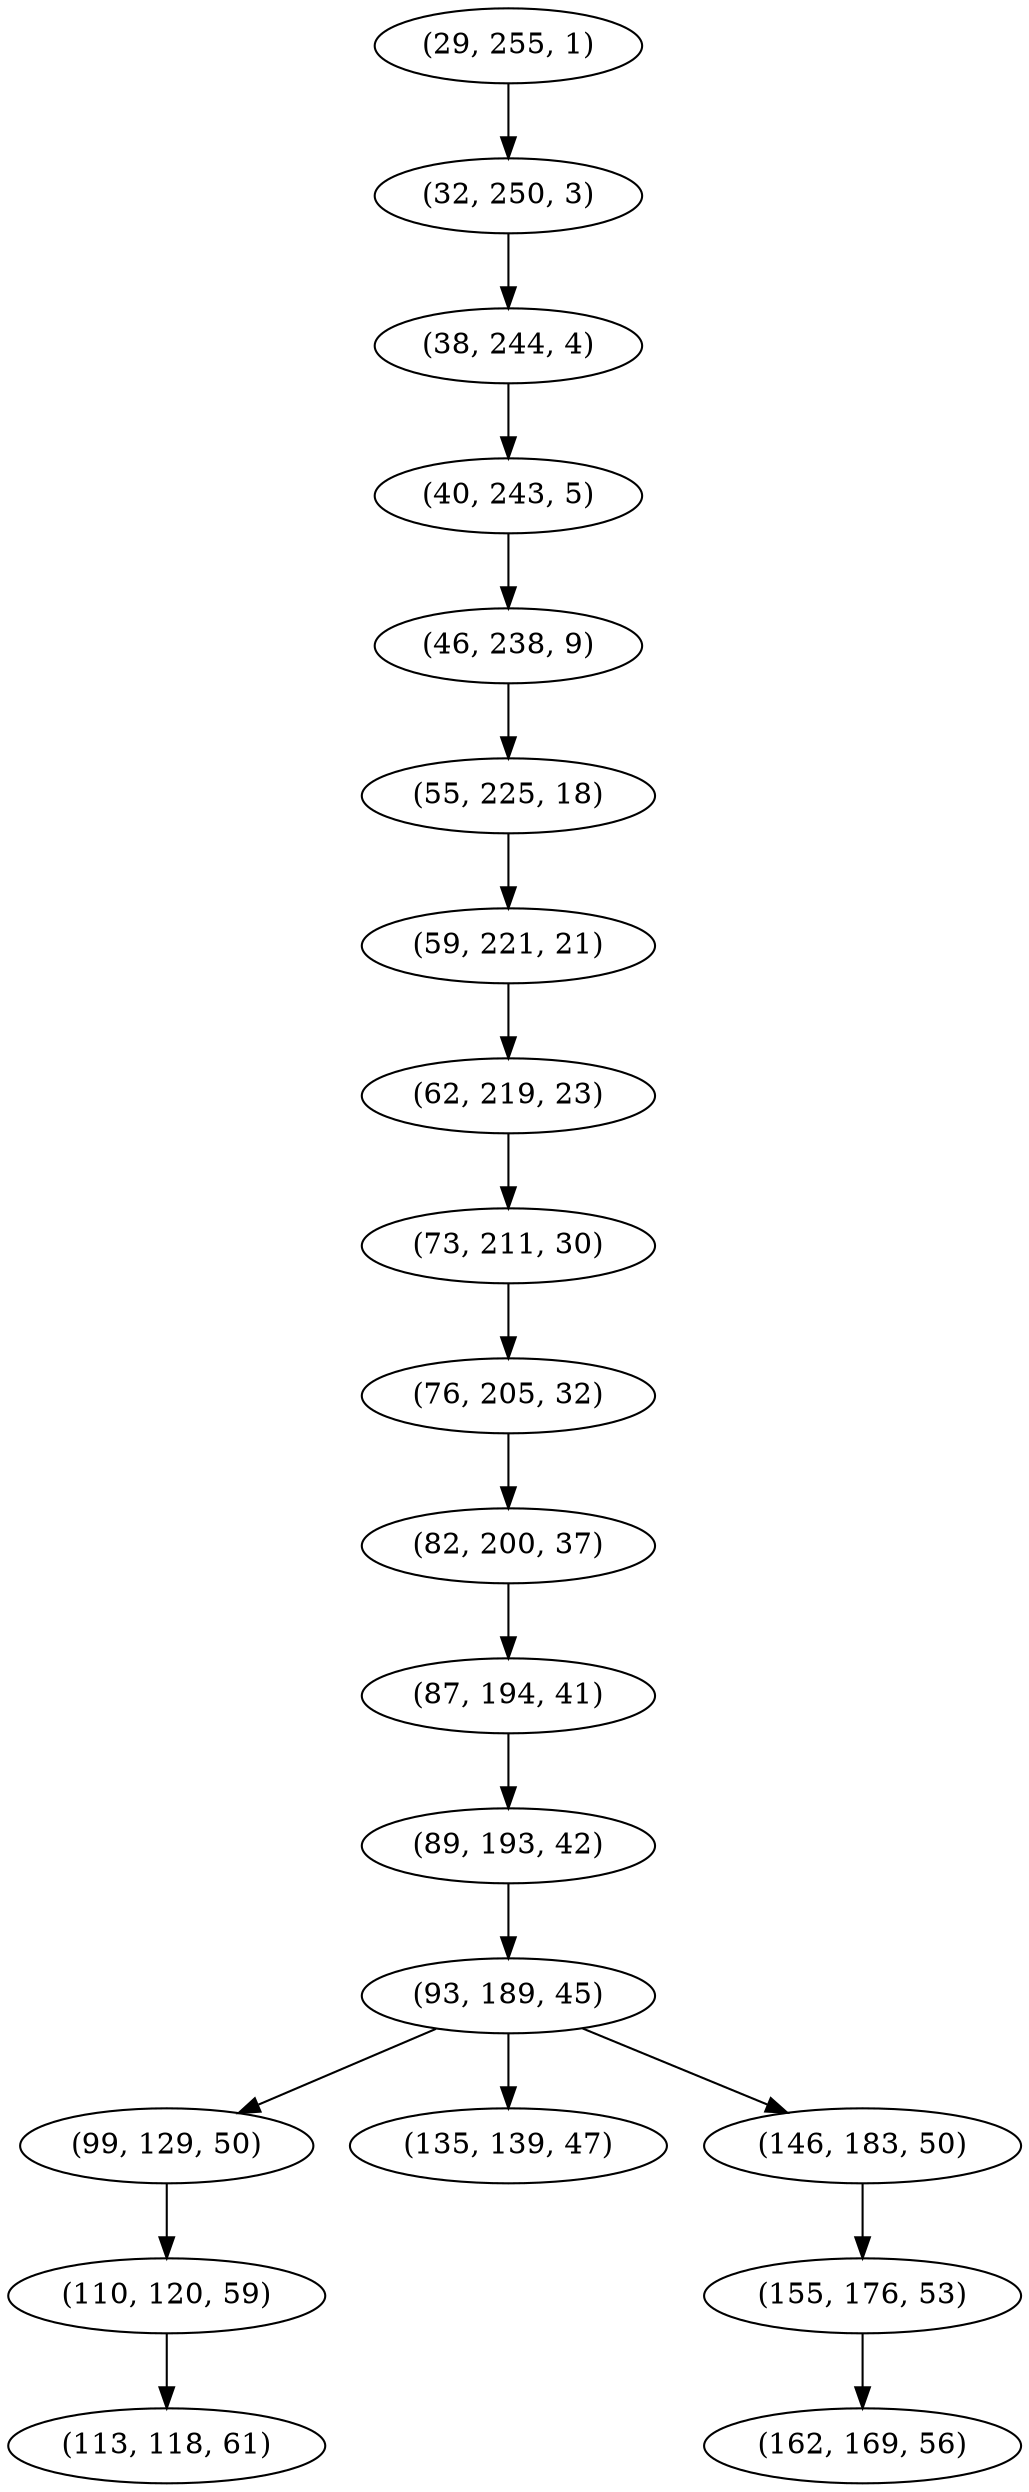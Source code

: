 digraph tree {
    "(29, 255, 1)";
    "(32, 250, 3)";
    "(38, 244, 4)";
    "(40, 243, 5)";
    "(46, 238, 9)";
    "(55, 225, 18)";
    "(59, 221, 21)";
    "(62, 219, 23)";
    "(73, 211, 30)";
    "(76, 205, 32)";
    "(82, 200, 37)";
    "(87, 194, 41)";
    "(89, 193, 42)";
    "(93, 189, 45)";
    "(99, 129, 50)";
    "(110, 120, 59)";
    "(113, 118, 61)";
    "(135, 139, 47)";
    "(146, 183, 50)";
    "(155, 176, 53)";
    "(162, 169, 56)";
    "(29, 255, 1)" -> "(32, 250, 3)";
    "(32, 250, 3)" -> "(38, 244, 4)";
    "(38, 244, 4)" -> "(40, 243, 5)";
    "(40, 243, 5)" -> "(46, 238, 9)";
    "(46, 238, 9)" -> "(55, 225, 18)";
    "(55, 225, 18)" -> "(59, 221, 21)";
    "(59, 221, 21)" -> "(62, 219, 23)";
    "(62, 219, 23)" -> "(73, 211, 30)";
    "(73, 211, 30)" -> "(76, 205, 32)";
    "(76, 205, 32)" -> "(82, 200, 37)";
    "(82, 200, 37)" -> "(87, 194, 41)";
    "(87, 194, 41)" -> "(89, 193, 42)";
    "(89, 193, 42)" -> "(93, 189, 45)";
    "(93, 189, 45)" -> "(99, 129, 50)";
    "(93, 189, 45)" -> "(135, 139, 47)";
    "(93, 189, 45)" -> "(146, 183, 50)";
    "(99, 129, 50)" -> "(110, 120, 59)";
    "(110, 120, 59)" -> "(113, 118, 61)";
    "(146, 183, 50)" -> "(155, 176, 53)";
    "(155, 176, 53)" -> "(162, 169, 56)";
}
